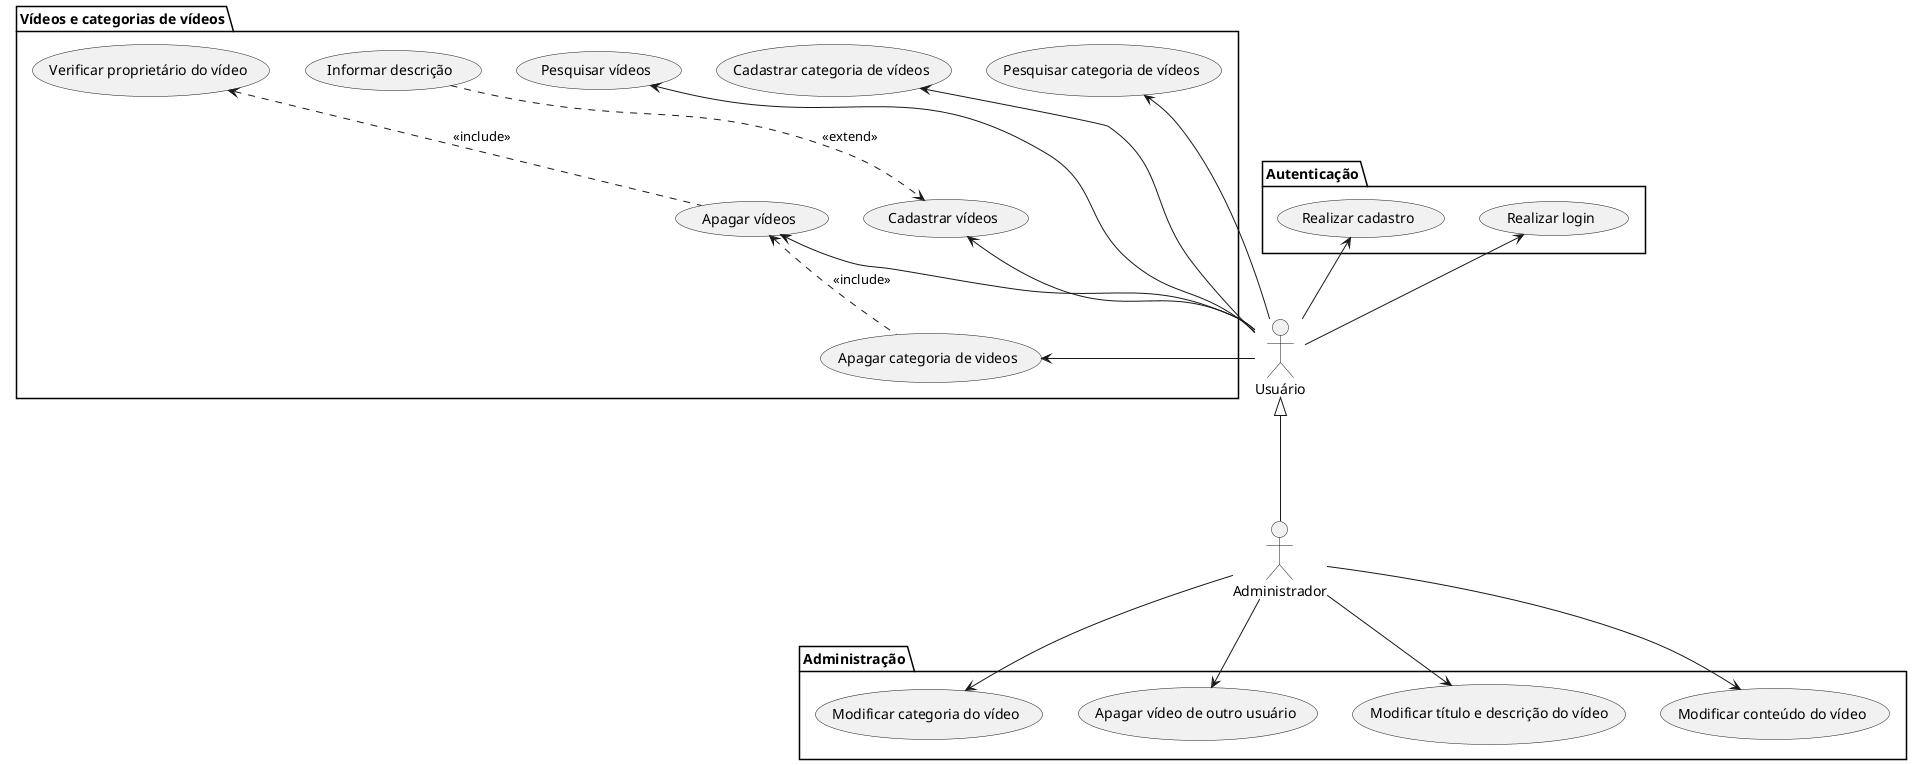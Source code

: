 @startuml DevFlix
skinparam Style strictuml

:Usuário: as usuario
:Administrador: as administrador







/' Casos de uso do usuário '/
package Autenticação {
    (Realizar cadastro) as cadastro
    (Realizar login) as login
}
package "Vídeos e categorias de vídeos" {
    (Apagar vídeos) as apagarv
    (Pesquisar vídeos) as pesqv
    (Cadastrar vídeos) as cadv
    (Informar descrição) as infdesc
    (Pesquisar categoria de vídeos) as pesqcatv
    (Cadastrar categoria de vídeos) as cadcatv
    (Apagar categoria de videos) as apgcatv
    (Verificar proprietário do vídeo) as verifprop
}


/' Casos de uso do administrador '/
package Administração {
    (Modificar categoria do vídeo) as modcatv
    (Modificar conteúdo do vídeo) as modcontv
    (Apagar vídeo de outro usuário) as apgvout
    (Modificar título e descrição do vídeo) as modtitdesc
}


/' Generalização dos atores '/
usuario <|-down-- administrador

/' Associação dos casos de uso do usuário '/
usuario -up-> cadv
usuario -up-> pesqcatv
usuario -up-> apgcatv
usuario -right-> pesqv
usuario -up-> cadcatv
usuario -up-> login
usuario -up-> apagarv
usuario -left-> cadastro


/' Include e Extend dos casos de uso do usuário '/
apagarv .up.> verifprop : <<include>>
apgcatv .up.> apagarv : <<include>>
infdesc .down.> cadv : <<extend>>


/' Associação dos casos de uso do administrador '/
administrador -right-> modcatv
administrador -left-> modcontv
administrador -down-> apgvout
administrador -down-> modtitdesc

@enduml

